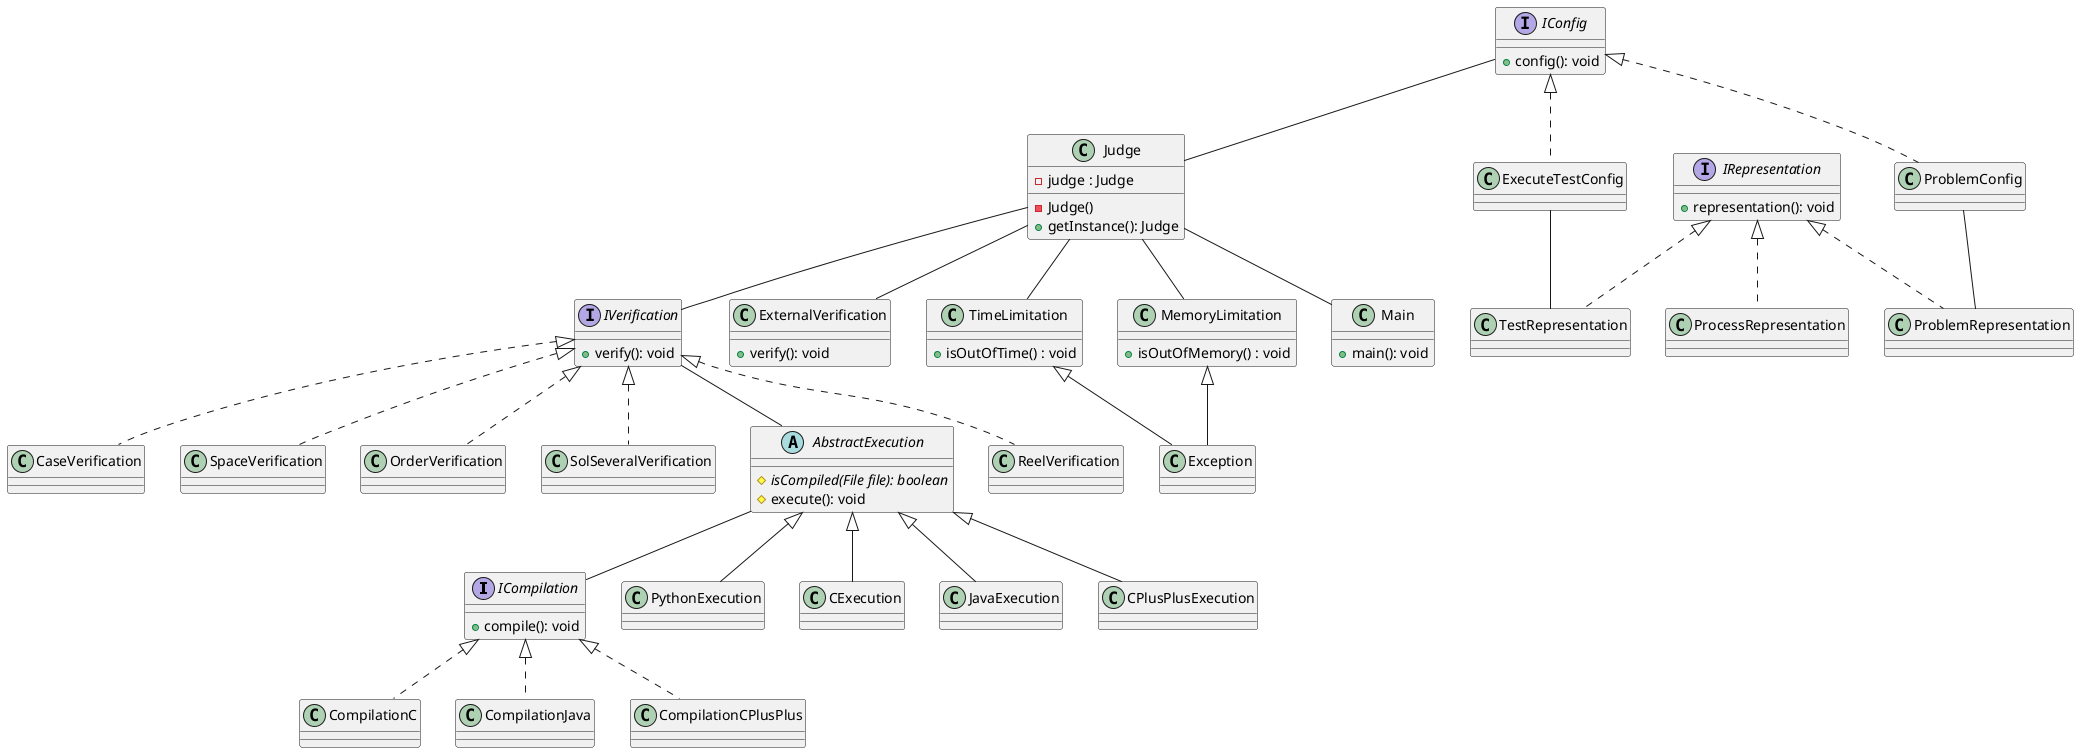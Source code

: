@startuml
interface ICompilation {
    + compile(): void
}

class CompilationC {

}



class CompilationJava {

}

class CompilationCPlusPlus{

}

interface IVerification {
    + verify(): void
}

class ReelVerification {

}

class CaseVerification {

}

class SpaceVerification {

}

class OrderVerification {

}

class SolSeveralVerification {

}

abstract class AbstractExecution {
    # {abstract} isCompiled(File file): boolean
    # execute(): void
}

class PythonExecution {

}

class CExecution {

}

class JavaExecution {

}

class CPlusPlusExecution {

}

interface IRepresentation {
    + representation(): void
}

class TestRepresentation {

}

class ProblemRepresentation {

}

class ProcessRepresentation {

}

interface IConfig {
    + config(): void
}

class ProblemConfig {

}

class ExecuteTestConfig {

}

class ExternalVerification {
    + verify(): void
}

class TimeLimitation {
    + isOutOfTime() : void
}

class MemoryLimitation {
    + isOutOfMemory() : void
}

class Judge {
    - judge : Judge
    -Judge()
    + getInstance(): Judge
}

class Main {
    + main(): void
}





IVerification <|.. SolSeveralVerification
IVerification <|.. OrderVerification
IVerification <|.. SpaceVerification
IVerification <|.. CaseVerification
IVerification <|.. ReelVerification


ICompilation <|.. CompilationC
ICompilation <|.. CompilationJava
ICompilation <|.. CompilationCPlusPlus


AbstractExecution <|-- PythonExecution
AbstractExecution <|-- CExecution
AbstractExecution <|-- JavaExecution
AbstractExecution <|-- CPlusPlusExecution


IRepresentation <|.. TestRepresentation
IRepresentation <|.. ProblemRepresentation
IRepresentation <|.. ProcessRepresentation


IConfig <|.. ProblemConfig
IConfig <|.. ExecuteTestConfig

TimeLimitation <|-- Exception
MemoryLimitation <|-- Exception

Judge -- Main
Judge -- MemoryLimitation
Judge -- TimeLimitation
Judge -- ExternalVerification
ProblemConfig -- ProblemRepresentation
ExecuteTestConfig -- TestRepresentation
AbstractExecution -- ICompilation
IVerification -- AbstractExecution
Judge -- IVerification
IConfig -- Judge

@enduml